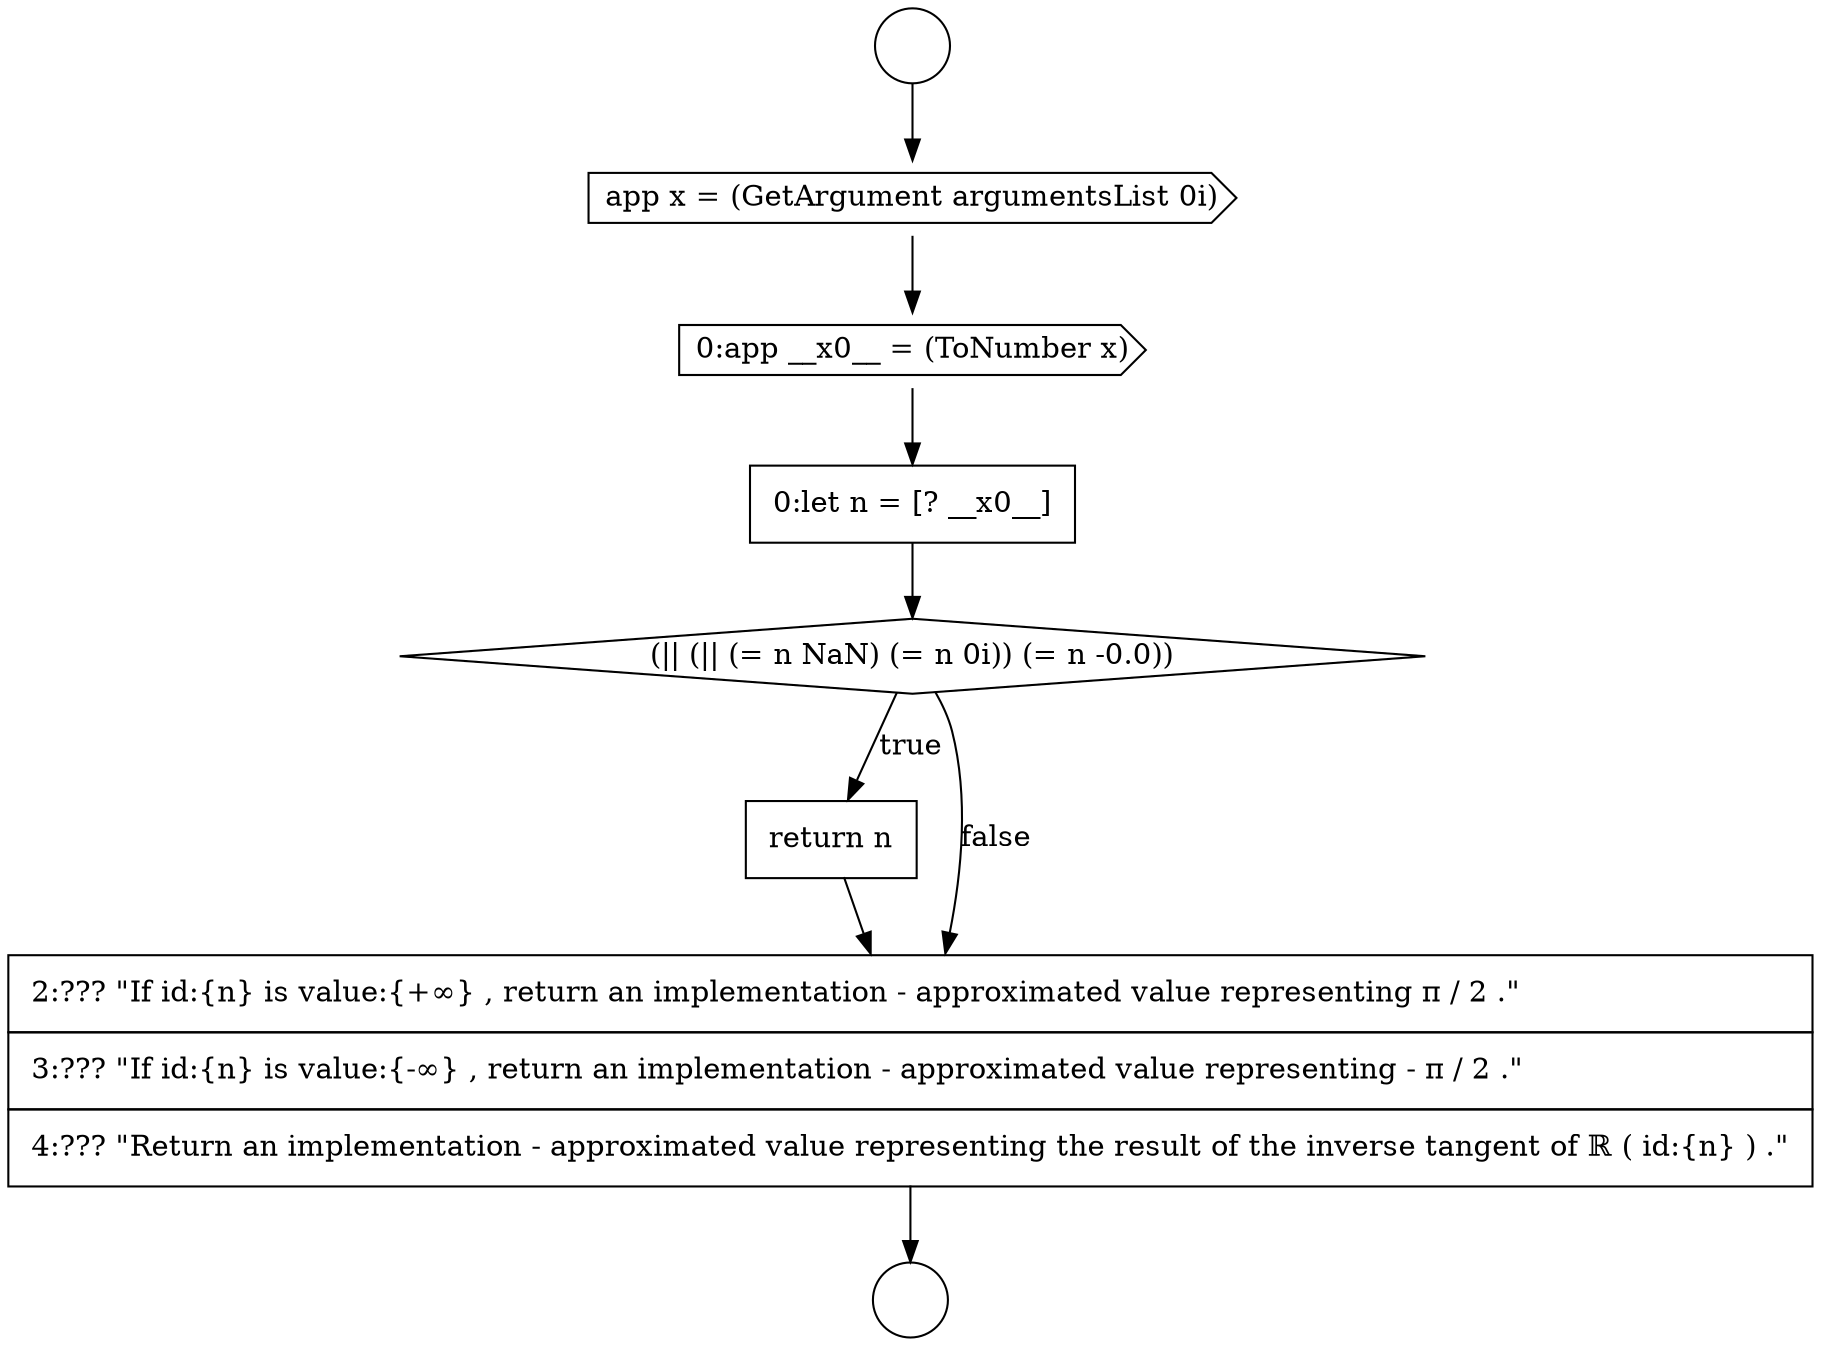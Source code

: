 digraph {
  node12843 [shape=none, margin=0, label=<<font color="black">
    <table border="0" cellborder="1" cellspacing="0" cellpadding="10">
      <tr><td align="left">return n</td></tr>
    </table>
  </font>> color="black" fillcolor="white" style=filled]
  node12837 [shape=circle label=" " color="black" fillcolor="white" style=filled]
  node12838 [shape=circle label=" " color="black" fillcolor="white" style=filled]
  node12842 [shape=diamond, label=<<font color="black">(|| (|| (= n NaN) (= n 0i)) (= n -0.0))</font>> color="black" fillcolor="white" style=filled]
  node12840 [shape=cds, label=<<font color="black">0:app __x0__ = (ToNumber x)</font>> color="black" fillcolor="white" style=filled]
  node12839 [shape=cds, label=<<font color="black">app x = (GetArgument argumentsList 0i)</font>> color="black" fillcolor="white" style=filled]
  node12841 [shape=none, margin=0, label=<<font color="black">
    <table border="0" cellborder="1" cellspacing="0" cellpadding="10">
      <tr><td align="left">0:let n = [? __x0__]</td></tr>
    </table>
  </font>> color="black" fillcolor="white" style=filled]
  node12844 [shape=none, margin=0, label=<<font color="black">
    <table border="0" cellborder="1" cellspacing="0" cellpadding="10">
      <tr><td align="left">2:??? &quot;If id:{n} is value:{+&infin;} , return an implementation - approximated value representing &pi; / 2 .&quot;</td></tr>
      <tr><td align="left">3:??? &quot;If id:{n} is value:{-&infin;} , return an implementation - approximated value representing - &pi; / 2 .&quot;</td></tr>
      <tr><td align="left">4:??? &quot;Return an implementation - approximated value representing the result of the inverse tangent of ℝ ( id:{n} ) .&quot;</td></tr>
    </table>
  </font>> color="black" fillcolor="white" style=filled]
  node12843 -> node12844 [ color="black"]
  node12844 -> node12838 [ color="black"]
  node12840 -> node12841 [ color="black"]
  node12841 -> node12842 [ color="black"]
  node12839 -> node12840 [ color="black"]
  node12842 -> node12843 [label=<<font color="black">true</font>> color="black"]
  node12842 -> node12844 [label=<<font color="black">false</font>> color="black"]
  node12837 -> node12839 [ color="black"]
}
